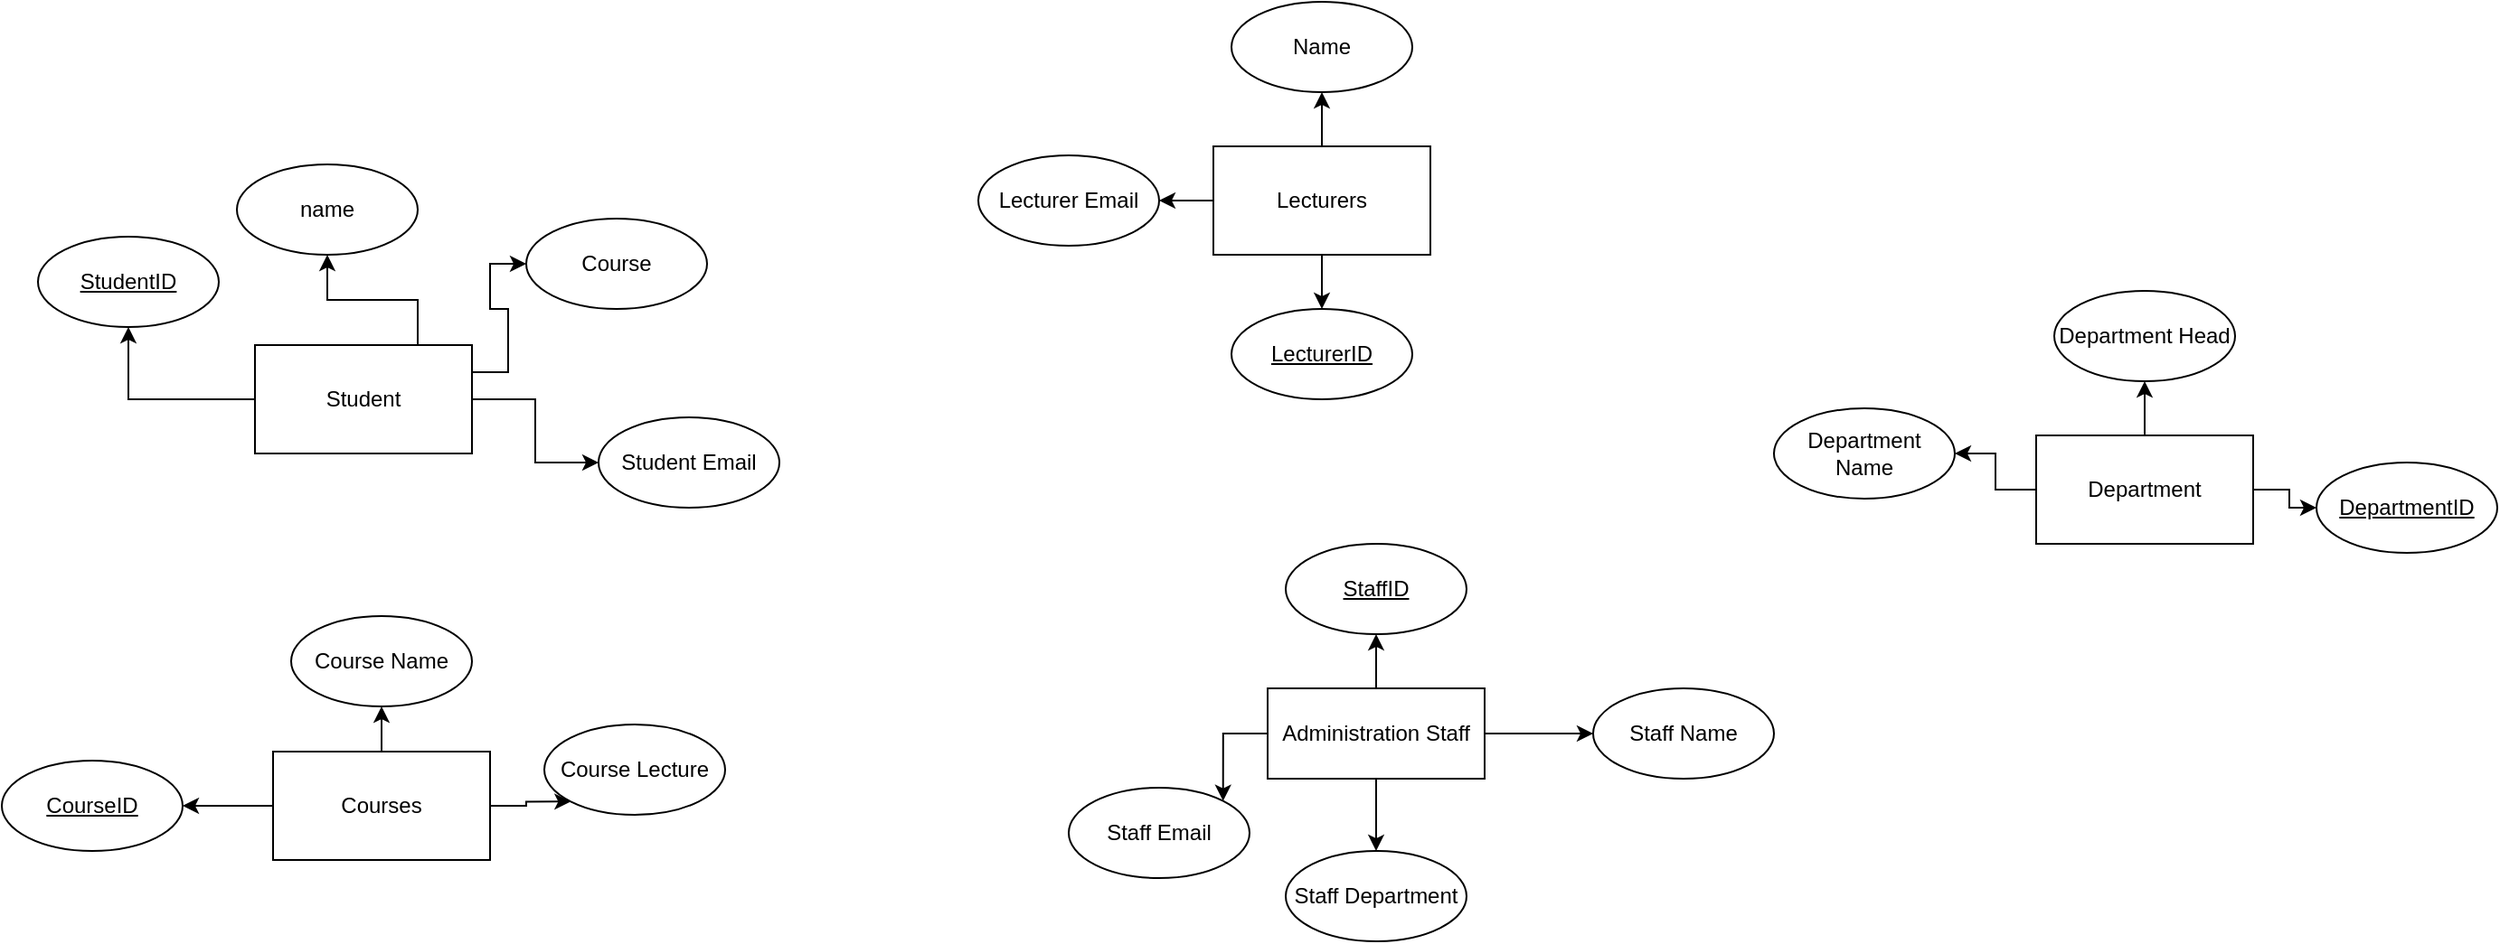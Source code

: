 <mxfile version="24.9.3">
  <diagram id="R2lEEEUBdFMjLlhIrx00" name="Page-1">
    <mxGraphModel dx="1730" dy="442" grid="1" gridSize="10" guides="1" tooltips="1" connect="1" arrows="1" fold="1" page="1" pageScale="1" pageWidth="850" pageHeight="1100" math="0" shadow="0" extFonts="Permanent Marker^https://fonts.googleapis.com/css?family=Permanent+Marker">
      <root>
        <mxCell id="0" />
        <mxCell id="1" parent="0" />
        <mxCell id="tc51dqhHGQ9-r1dmS11I-10" style="edgeStyle=orthogonalEdgeStyle;rounded=0;orthogonalLoop=1;jettySize=auto;html=1;entryX=0;entryY=0.5;entryDx=0;entryDy=0;" edge="1" parent="1" source="tc51dqhHGQ9-r1dmS11I-1" target="tc51dqhHGQ9-r1dmS11I-9">
          <mxGeometry relative="1" as="geometry" />
        </mxCell>
        <mxCell id="tc51dqhHGQ9-r1dmS11I-11" style="edgeStyle=orthogonalEdgeStyle;rounded=0;orthogonalLoop=1;jettySize=auto;html=1;exitX=1;exitY=0.25;exitDx=0;exitDy=0;entryX=0;entryY=0.5;entryDx=0;entryDy=0;" edge="1" parent="1" source="tc51dqhHGQ9-r1dmS11I-1" target="tc51dqhHGQ9-r1dmS11I-8">
          <mxGeometry relative="1" as="geometry" />
        </mxCell>
        <mxCell id="tc51dqhHGQ9-r1dmS11I-12" style="edgeStyle=orthogonalEdgeStyle;rounded=0;orthogonalLoop=1;jettySize=auto;html=1;entryX=0.5;entryY=1;entryDx=0;entryDy=0;" edge="1" parent="1" source="tc51dqhHGQ9-r1dmS11I-1" target="tc51dqhHGQ9-r1dmS11I-6">
          <mxGeometry relative="1" as="geometry" />
        </mxCell>
        <mxCell id="tc51dqhHGQ9-r1dmS11I-13" style="edgeStyle=orthogonalEdgeStyle;rounded=0;orthogonalLoop=1;jettySize=auto;html=1;exitX=0.75;exitY=0;exitDx=0;exitDy=0;entryX=0.5;entryY=1;entryDx=0;entryDy=0;" edge="1" parent="1" source="tc51dqhHGQ9-r1dmS11I-1" target="tc51dqhHGQ9-r1dmS11I-7">
          <mxGeometry relative="1" as="geometry" />
        </mxCell>
        <mxCell id="tc51dqhHGQ9-r1dmS11I-1" value="Student" style="rounded=0;whiteSpace=wrap;html=1;" vertex="1" parent="1">
          <mxGeometry x="100" y="250" width="120" height="60" as="geometry" />
        </mxCell>
        <mxCell id="tc51dqhHGQ9-r1dmS11I-38" value="" style="edgeStyle=orthogonalEdgeStyle;rounded=0;orthogonalLoop=1;jettySize=auto;html=1;" edge="1" parent="1" source="tc51dqhHGQ9-r1dmS11I-2" target="tc51dqhHGQ9-r1dmS11I-37">
          <mxGeometry relative="1" as="geometry" />
        </mxCell>
        <mxCell id="tc51dqhHGQ9-r1dmS11I-40" value="" style="edgeStyle=orthogonalEdgeStyle;rounded=0;orthogonalLoop=1;jettySize=auto;html=1;" edge="1" parent="1" source="tc51dqhHGQ9-r1dmS11I-2" target="tc51dqhHGQ9-r1dmS11I-39">
          <mxGeometry relative="1" as="geometry" />
        </mxCell>
        <mxCell id="tc51dqhHGQ9-r1dmS11I-42" value="" style="edgeStyle=orthogonalEdgeStyle;rounded=0;orthogonalLoop=1;jettySize=auto;html=1;" edge="1" parent="1" source="tc51dqhHGQ9-r1dmS11I-2" target="tc51dqhHGQ9-r1dmS11I-41">
          <mxGeometry relative="1" as="geometry" />
        </mxCell>
        <mxCell id="tc51dqhHGQ9-r1dmS11I-2" value="Lecturers" style="rounded=0;whiteSpace=wrap;html=1;" vertex="1" parent="1">
          <mxGeometry x="630" y="140" width="120" height="60" as="geometry" />
        </mxCell>
        <mxCell id="tc51dqhHGQ9-r1dmS11I-30" style="edgeStyle=orthogonalEdgeStyle;rounded=0;orthogonalLoop=1;jettySize=auto;html=1;entryX=0;entryY=0.5;entryDx=0;entryDy=0;" edge="1" parent="1" source="tc51dqhHGQ9-r1dmS11I-3" target="tc51dqhHGQ9-r1dmS11I-15">
          <mxGeometry relative="1" as="geometry" />
        </mxCell>
        <mxCell id="tc51dqhHGQ9-r1dmS11I-35" value="" style="edgeStyle=orthogonalEdgeStyle;rounded=0;orthogonalLoop=1;jettySize=auto;html=1;" edge="1" parent="1" source="tc51dqhHGQ9-r1dmS11I-3" target="tc51dqhHGQ9-r1dmS11I-34">
          <mxGeometry relative="1" as="geometry" />
        </mxCell>
        <mxCell id="tc51dqhHGQ9-r1dmS11I-36" value="" style="edgeStyle=orthogonalEdgeStyle;rounded=0;orthogonalLoop=1;jettySize=auto;html=1;" edge="1" parent="1" source="tc51dqhHGQ9-r1dmS11I-3" target="tc51dqhHGQ9-r1dmS11I-33">
          <mxGeometry relative="1" as="geometry" />
        </mxCell>
        <mxCell id="tc51dqhHGQ9-r1dmS11I-3" value="Department" style="rounded=0;whiteSpace=wrap;html=1;" vertex="1" parent="1">
          <mxGeometry x="1085" y="300" width="120" height="60" as="geometry" />
        </mxCell>
        <mxCell id="tc51dqhHGQ9-r1dmS11I-21" style="edgeStyle=orthogonalEdgeStyle;rounded=0;orthogonalLoop=1;jettySize=auto;html=1;entryX=0.5;entryY=1;entryDx=0;entryDy=0;" edge="1" parent="1" source="tc51dqhHGQ9-r1dmS11I-4" target="tc51dqhHGQ9-r1dmS11I-14">
          <mxGeometry relative="1" as="geometry" />
        </mxCell>
        <mxCell id="tc51dqhHGQ9-r1dmS11I-22" style="edgeStyle=orthogonalEdgeStyle;rounded=0;orthogonalLoop=1;jettySize=auto;html=1;exitX=0;exitY=0.5;exitDx=0;exitDy=0;entryX=1;entryY=0.5;entryDx=0;entryDy=0;" edge="1" parent="1" source="tc51dqhHGQ9-r1dmS11I-4" target="tc51dqhHGQ9-r1dmS11I-16">
          <mxGeometry relative="1" as="geometry" />
        </mxCell>
        <mxCell id="tc51dqhHGQ9-r1dmS11I-23" style="edgeStyle=orthogonalEdgeStyle;rounded=0;orthogonalLoop=1;jettySize=auto;html=1;exitX=1;exitY=0.5;exitDx=0;exitDy=0;entryX=0;entryY=1;entryDx=0;entryDy=0;" edge="1" parent="1" source="tc51dqhHGQ9-r1dmS11I-4" target="tc51dqhHGQ9-r1dmS11I-17">
          <mxGeometry relative="1" as="geometry" />
        </mxCell>
        <mxCell id="tc51dqhHGQ9-r1dmS11I-4" value="Courses" style="rounded=0;whiteSpace=wrap;html=1;" vertex="1" parent="1">
          <mxGeometry x="110" y="475" width="120" height="60" as="geometry" />
        </mxCell>
        <mxCell id="tc51dqhHGQ9-r1dmS11I-26" style="edgeStyle=orthogonalEdgeStyle;rounded=0;orthogonalLoop=1;jettySize=auto;html=1;entryX=1;entryY=0;entryDx=0;entryDy=0;" edge="1" parent="1" source="tc51dqhHGQ9-r1dmS11I-5" target="tc51dqhHGQ9-r1dmS11I-18">
          <mxGeometry relative="1" as="geometry" />
        </mxCell>
        <mxCell id="tc51dqhHGQ9-r1dmS11I-28" style="edgeStyle=orthogonalEdgeStyle;rounded=0;orthogonalLoop=1;jettySize=auto;html=1;entryX=0.5;entryY=0;entryDx=0;entryDy=0;" edge="1" parent="1" source="tc51dqhHGQ9-r1dmS11I-5" target="tc51dqhHGQ9-r1dmS11I-20">
          <mxGeometry relative="1" as="geometry" />
        </mxCell>
        <mxCell id="tc51dqhHGQ9-r1dmS11I-29" value="" style="edgeStyle=orthogonalEdgeStyle;rounded=0;orthogonalLoop=1;jettySize=auto;html=1;" edge="1" parent="1" source="tc51dqhHGQ9-r1dmS11I-5" target="tc51dqhHGQ9-r1dmS11I-19">
          <mxGeometry relative="1" as="geometry" />
        </mxCell>
        <mxCell id="tc51dqhHGQ9-r1dmS11I-32" value="" style="edgeStyle=orthogonalEdgeStyle;rounded=0;orthogonalLoop=1;jettySize=auto;html=1;" edge="1" parent="1" source="tc51dqhHGQ9-r1dmS11I-5" target="tc51dqhHGQ9-r1dmS11I-31">
          <mxGeometry relative="1" as="geometry" />
        </mxCell>
        <mxCell id="tc51dqhHGQ9-r1dmS11I-5" value="Administration Staff" style="rounded=0;whiteSpace=wrap;html=1;" vertex="1" parent="1">
          <mxGeometry x="660" y="440" width="120" height="50" as="geometry" />
        </mxCell>
        <mxCell id="tc51dqhHGQ9-r1dmS11I-6" value="&lt;u&gt;StudentID&lt;/u&gt;" style="ellipse;whiteSpace=wrap;html=1;" vertex="1" parent="1">
          <mxGeometry x="-20" y="190" width="100" height="50" as="geometry" />
        </mxCell>
        <mxCell id="tc51dqhHGQ9-r1dmS11I-7" value="name" style="ellipse;whiteSpace=wrap;html=1;" vertex="1" parent="1">
          <mxGeometry x="90" y="150" width="100" height="50" as="geometry" />
        </mxCell>
        <mxCell id="tc51dqhHGQ9-r1dmS11I-8" value="Course" style="ellipse;whiteSpace=wrap;html=1;" vertex="1" parent="1">
          <mxGeometry x="250" y="180" width="100" height="50" as="geometry" />
        </mxCell>
        <mxCell id="tc51dqhHGQ9-r1dmS11I-9" value="Student Email" style="ellipse;whiteSpace=wrap;html=1;" vertex="1" parent="1">
          <mxGeometry x="290" y="290" width="100" height="50" as="geometry" />
        </mxCell>
        <mxCell id="tc51dqhHGQ9-r1dmS11I-14" value="Course Name" style="ellipse;whiteSpace=wrap;html=1;" vertex="1" parent="1">
          <mxGeometry x="120" y="400" width="100" height="50" as="geometry" />
        </mxCell>
        <mxCell id="tc51dqhHGQ9-r1dmS11I-15" value="&lt;u&gt;DepartmentID&lt;/u&gt;" style="ellipse;whiteSpace=wrap;html=1;" vertex="1" parent="1">
          <mxGeometry x="1240" y="315" width="100" height="50" as="geometry" />
        </mxCell>
        <mxCell id="tc51dqhHGQ9-r1dmS11I-16" value="&lt;u&gt;CourseID&lt;/u&gt;" style="ellipse;whiteSpace=wrap;html=1;" vertex="1" parent="1">
          <mxGeometry x="-40" y="480" width="100" height="50" as="geometry" />
        </mxCell>
        <mxCell id="tc51dqhHGQ9-r1dmS11I-17" value="Course Lecture" style="ellipse;whiteSpace=wrap;html=1;" vertex="1" parent="1">
          <mxGeometry x="260" y="460" width="100" height="50" as="geometry" />
        </mxCell>
        <mxCell id="tc51dqhHGQ9-r1dmS11I-18" value="Staff Email" style="ellipse;whiteSpace=wrap;html=1;" vertex="1" parent="1">
          <mxGeometry x="550" y="495" width="100" height="50" as="geometry" />
        </mxCell>
        <mxCell id="tc51dqhHGQ9-r1dmS11I-19" value="Staff Name" style="ellipse;whiteSpace=wrap;html=1;" vertex="1" parent="1">
          <mxGeometry x="840" y="440" width="100" height="50" as="geometry" />
        </mxCell>
        <mxCell id="tc51dqhHGQ9-r1dmS11I-20" value="Staff Department" style="ellipse;whiteSpace=wrap;html=1;" vertex="1" parent="1">
          <mxGeometry x="670" y="530" width="100" height="50" as="geometry" />
        </mxCell>
        <mxCell id="tc51dqhHGQ9-r1dmS11I-31" value="&lt;u&gt;StaffID&lt;/u&gt;" style="ellipse;whiteSpace=wrap;html=1;" vertex="1" parent="1">
          <mxGeometry x="670" y="360" width="100" height="50" as="geometry" />
        </mxCell>
        <mxCell id="tc51dqhHGQ9-r1dmS11I-33" value="Department Head" style="ellipse;whiteSpace=wrap;html=1;" vertex="1" parent="1">
          <mxGeometry x="1095" y="220" width="100" height="50" as="geometry" />
        </mxCell>
        <mxCell id="tc51dqhHGQ9-r1dmS11I-34" value="Department Name" style="ellipse;whiteSpace=wrap;html=1;" vertex="1" parent="1">
          <mxGeometry x="940" y="285" width="100" height="50" as="geometry" />
        </mxCell>
        <mxCell id="tc51dqhHGQ9-r1dmS11I-37" value="&lt;u&gt;LecturerID&lt;/u&gt;" style="ellipse;whiteSpace=wrap;html=1;" vertex="1" parent="1">
          <mxGeometry x="640" y="230" width="100" height="50" as="geometry" />
        </mxCell>
        <mxCell id="tc51dqhHGQ9-r1dmS11I-39" value="Name" style="ellipse;whiteSpace=wrap;html=1;" vertex="1" parent="1">
          <mxGeometry x="640" y="60" width="100" height="50" as="geometry" />
        </mxCell>
        <mxCell id="tc51dqhHGQ9-r1dmS11I-41" value="Lecturer Email" style="ellipse;whiteSpace=wrap;html=1;" vertex="1" parent="1">
          <mxGeometry x="500" y="145" width="100" height="50" as="geometry" />
        </mxCell>
      </root>
    </mxGraphModel>
  </diagram>
</mxfile>
